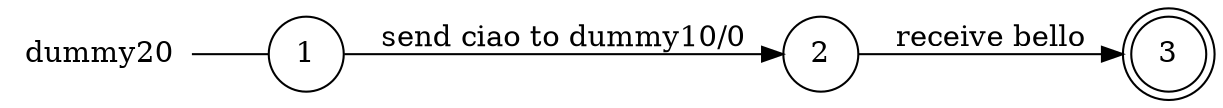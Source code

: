 digraph dummy20 {
	rankdir="LR";
	n_0 [label="dummy20", shape="plaintext"];
	n_1 [id="1", shape=circle, label="1"];
	n_0 -> n_1 [arrowhead=none];
	n_2 [id="2", shape=circle, label="2"];
	n_3 [id="3", shape=doublecircle, label="3"];

	n_2 -> n_3 [id="[$e|1]", label="receive bello"];
	n_1 -> n_2 [id="[$e|0]", label="send ciao to dummy10/0"];
}
